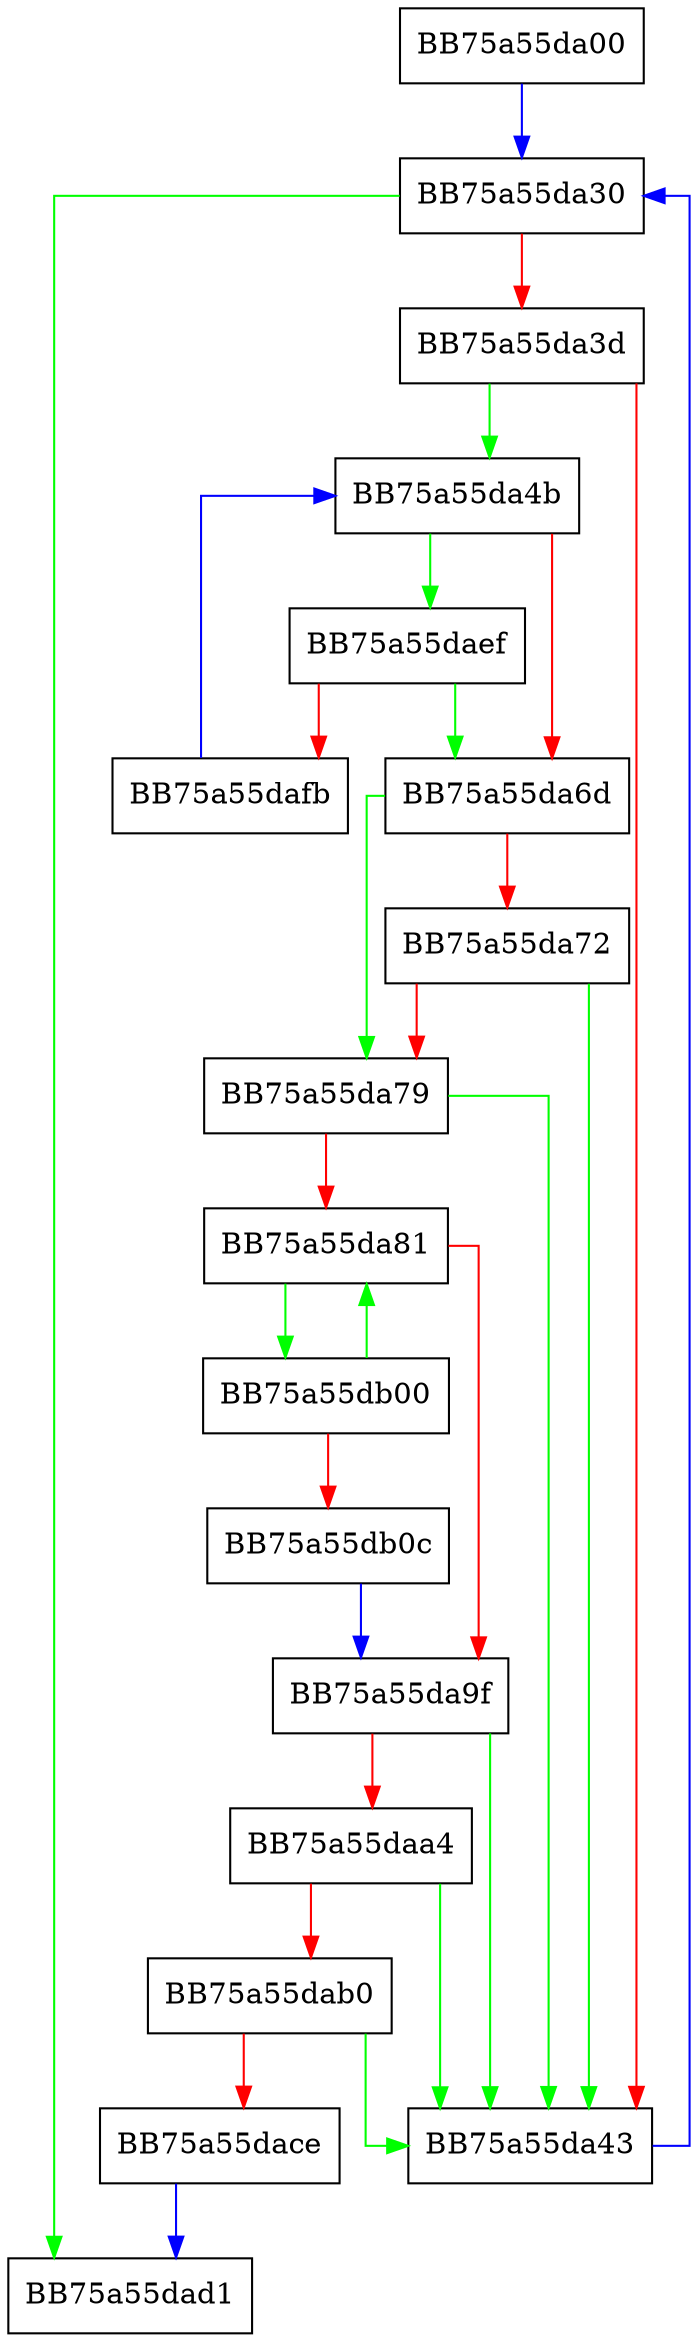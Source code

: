 digraph native_scriptText {
  node [shape="box"];
  graph [splines=ortho];
  BB75a55da00 -> BB75a55da30 [color="blue"];
  BB75a55da30 -> BB75a55dad1 [color="green"];
  BB75a55da30 -> BB75a55da3d [color="red"];
  BB75a55da3d -> BB75a55da4b [color="green"];
  BB75a55da3d -> BB75a55da43 [color="red"];
  BB75a55da43 -> BB75a55da30 [color="blue"];
  BB75a55da4b -> BB75a55daef [color="green"];
  BB75a55da4b -> BB75a55da6d [color="red"];
  BB75a55da6d -> BB75a55da79 [color="green"];
  BB75a55da6d -> BB75a55da72 [color="red"];
  BB75a55da72 -> BB75a55da43 [color="green"];
  BB75a55da72 -> BB75a55da79 [color="red"];
  BB75a55da79 -> BB75a55da43 [color="green"];
  BB75a55da79 -> BB75a55da81 [color="red"];
  BB75a55da81 -> BB75a55db00 [color="green"];
  BB75a55da81 -> BB75a55da9f [color="red"];
  BB75a55da9f -> BB75a55da43 [color="green"];
  BB75a55da9f -> BB75a55daa4 [color="red"];
  BB75a55daa4 -> BB75a55da43 [color="green"];
  BB75a55daa4 -> BB75a55dab0 [color="red"];
  BB75a55dab0 -> BB75a55da43 [color="green"];
  BB75a55dab0 -> BB75a55dace [color="red"];
  BB75a55dace -> BB75a55dad1 [color="blue"];
  BB75a55daef -> BB75a55da6d [color="green"];
  BB75a55daef -> BB75a55dafb [color="red"];
  BB75a55dafb -> BB75a55da4b [color="blue"];
  BB75a55db00 -> BB75a55da81 [color="green"];
  BB75a55db00 -> BB75a55db0c [color="red"];
  BB75a55db0c -> BB75a55da9f [color="blue"];
}